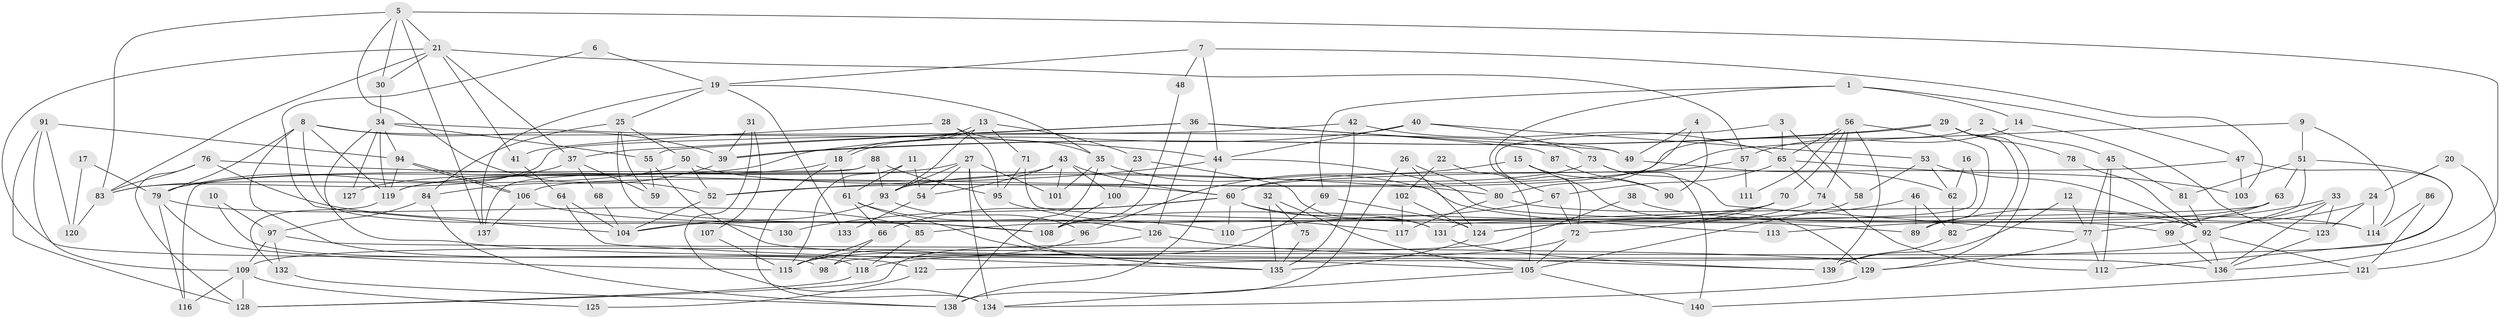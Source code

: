 // Generated by graph-tools (version 1.1) at 2025/11/02/27/25 16:11:16]
// undirected, 140 vertices, 280 edges
graph export_dot {
graph [start="1"]
  node [color=gray90,style=filled];
  1;
  2;
  3;
  4;
  5;
  6;
  7;
  8;
  9;
  10;
  11;
  12;
  13;
  14;
  15;
  16;
  17;
  18;
  19;
  20;
  21;
  22;
  23;
  24;
  25;
  26;
  27;
  28;
  29;
  30;
  31;
  32;
  33;
  34;
  35;
  36;
  37;
  38;
  39;
  40;
  41;
  42;
  43;
  44;
  45;
  46;
  47;
  48;
  49;
  50;
  51;
  52;
  53;
  54;
  55;
  56;
  57;
  58;
  59;
  60;
  61;
  62;
  63;
  64;
  65;
  66;
  67;
  68;
  69;
  70;
  71;
  72;
  73;
  74;
  75;
  76;
  77;
  78;
  79;
  80;
  81;
  82;
  83;
  84;
  85;
  86;
  87;
  88;
  89;
  90;
  91;
  92;
  93;
  94;
  95;
  96;
  97;
  98;
  99;
  100;
  101;
  102;
  103;
  104;
  105;
  106;
  107;
  108;
  109;
  110;
  111;
  112;
  113;
  114;
  115;
  116;
  117;
  118;
  119;
  120;
  121;
  122;
  123;
  124;
  125;
  126;
  127;
  128;
  129;
  130;
  131;
  132;
  133;
  134;
  135;
  136;
  137;
  138;
  139;
  140;
  1 -- 67;
  1 -- 14;
  1 -- 47;
  1 -- 69;
  2 -- 45;
  2 -- 106;
  3 -- 72;
  3 -- 65;
  3 -- 58;
  4 -- 80;
  4 -- 49;
  4 -- 90;
  5 -- 83;
  5 -- 136;
  5 -- 21;
  5 -- 30;
  5 -- 52;
  5 -- 137;
  6 -- 19;
  6 -- 104;
  7 -- 44;
  7 -- 103;
  7 -- 19;
  7 -- 48;
  8 -- 39;
  8 -- 119;
  8 -- 49;
  8 -- 79;
  8 -- 122;
  8 -- 130;
  9 -- 52;
  9 -- 114;
  9 -- 51;
  10 -- 118;
  10 -- 97;
  11 -- 115;
  11 -- 54;
  11 -- 61;
  12 -- 139;
  12 -- 77;
  13 -- 93;
  13 -- 18;
  13 -- 18;
  13 -- 23;
  13 -- 71;
  14 -- 123;
  14 -- 57;
  15 -- 96;
  15 -- 129;
  15 -- 90;
  16 -- 131;
  16 -- 62;
  17 -- 79;
  17 -- 120;
  18 -- 134;
  18 -- 61;
  18 -- 127;
  19 -- 25;
  19 -- 35;
  19 -- 133;
  19 -- 137;
  20 -- 24;
  20 -- 121;
  21 -- 30;
  21 -- 37;
  21 -- 41;
  21 -- 57;
  21 -- 83;
  21 -- 98;
  22 -- 105;
  22 -- 102;
  23 -- 100;
  23 -- 131;
  24 -- 123;
  24 -- 89;
  24 -- 114;
  25 -- 50;
  25 -- 84;
  25 -- 59;
  25 -- 108;
  26 -- 138;
  26 -- 124;
  26 -- 80;
  27 -- 93;
  27 -- 135;
  27 -- 54;
  27 -- 101;
  27 -- 119;
  27 -- 134;
  28 -- 41;
  28 -- 35;
  28 -- 95;
  29 -- 39;
  29 -- 39;
  29 -- 129;
  29 -- 78;
  29 -- 82;
  30 -- 34;
  31 -- 39;
  31 -- 134;
  31 -- 107;
  32 -- 135;
  32 -- 105;
  32 -- 75;
  33 -- 136;
  33 -- 92;
  33 -- 77;
  33 -- 123;
  34 -- 55;
  34 -- 94;
  34 -- 44;
  34 -- 119;
  34 -- 127;
  34 -- 136;
  35 -- 101;
  35 -- 113;
  35 -- 138;
  36 -- 37;
  36 -- 126;
  36 -- 49;
  36 -- 55;
  36 -- 87;
  37 -- 79;
  37 -- 59;
  37 -- 68;
  38 -- 114;
  38 -- 109;
  39 -- 84;
  40 -- 44;
  40 -- 53;
  40 -- 73;
  40 -- 79;
  41 -- 64;
  42 -- 135;
  42 -- 65;
  42 -- 83;
  43 -- 119;
  43 -- 60;
  43 -- 54;
  43 -- 100;
  43 -- 101;
  44 -- 52;
  44 -- 99;
  44 -- 138;
  45 -- 81;
  45 -- 77;
  45 -- 112;
  46 -- 82;
  46 -- 89;
  46 -- 124;
  47 -- 60;
  47 -- 103;
  47 -- 112;
  48 -- 108;
  49 -- 62;
  50 -- 52;
  50 -- 83;
  50 -- 60;
  51 -- 98;
  51 -- 63;
  51 -- 81;
  51 -- 92;
  52 -- 104;
  53 -- 62;
  53 -- 92;
  53 -- 58;
  54 -- 133;
  55 -- 59;
  55 -- 105;
  56 -- 74;
  56 -- 70;
  56 -- 65;
  56 -- 89;
  56 -- 111;
  56 -- 139;
  57 -- 60;
  57 -- 111;
  58 -- 105;
  60 -- 66;
  60 -- 89;
  60 -- 110;
  60 -- 130;
  60 -- 131;
  61 -- 66;
  61 -- 126;
  61 -- 135;
  62 -- 82;
  63 -- 99;
  63 -- 104;
  63 -- 113;
  64 -- 135;
  64 -- 104;
  65 -- 67;
  65 -- 74;
  65 -- 103;
  66 -- 115;
  66 -- 98;
  67 -- 72;
  67 -- 110;
  68 -- 104;
  69 -- 124;
  69 -- 115;
  70 -- 85;
  70 -- 108;
  70 -- 72;
  71 -- 95;
  71 -- 114;
  72 -- 105;
  72 -- 118;
  73 -- 77;
  73 -- 93;
  73 -- 140;
  74 -- 112;
  74 -- 124;
  75 -- 135;
  76 -- 83;
  76 -- 128;
  76 -- 80;
  76 -- 108;
  77 -- 112;
  77 -- 129;
  78 -- 92;
  79 -- 85;
  79 -- 115;
  79 -- 116;
  80 -- 92;
  80 -- 117;
  81 -- 92;
  82 -- 139;
  83 -- 120;
  84 -- 97;
  84 -- 138;
  85 -- 118;
  86 -- 121;
  86 -- 114;
  87 -- 90;
  88 -- 137;
  88 -- 116;
  88 -- 93;
  88 -- 95;
  91 -- 109;
  91 -- 94;
  91 -- 120;
  91 -- 128;
  92 -- 121;
  92 -- 122;
  92 -- 136;
  93 -- 96;
  93 -- 104;
  94 -- 106;
  94 -- 106;
  94 -- 119;
  95 -- 117;
  96 -- 115;
  97 -- 129;
  97 -- 132;
  97 -- 109;
  99 -- 136;
  100 -- 108;
  102 -- 117;
  102 -- 124;
  105 -- 134;
  105 -- 140;
  106 -- 137;
  106 -- 110;
  107 -- 115;
  109 -- 128;
  109 -- 116;
  109 -- 125;
  118 -- 128;
  119 -- 132;
  121 -- 140;
  122 -- 125;
  123 -- 136;
  124 -- 135;
  126 -- 139;
  126 -- 128;
  129 -- 134;
  131 -- 139;
  132 -- 138;
}
